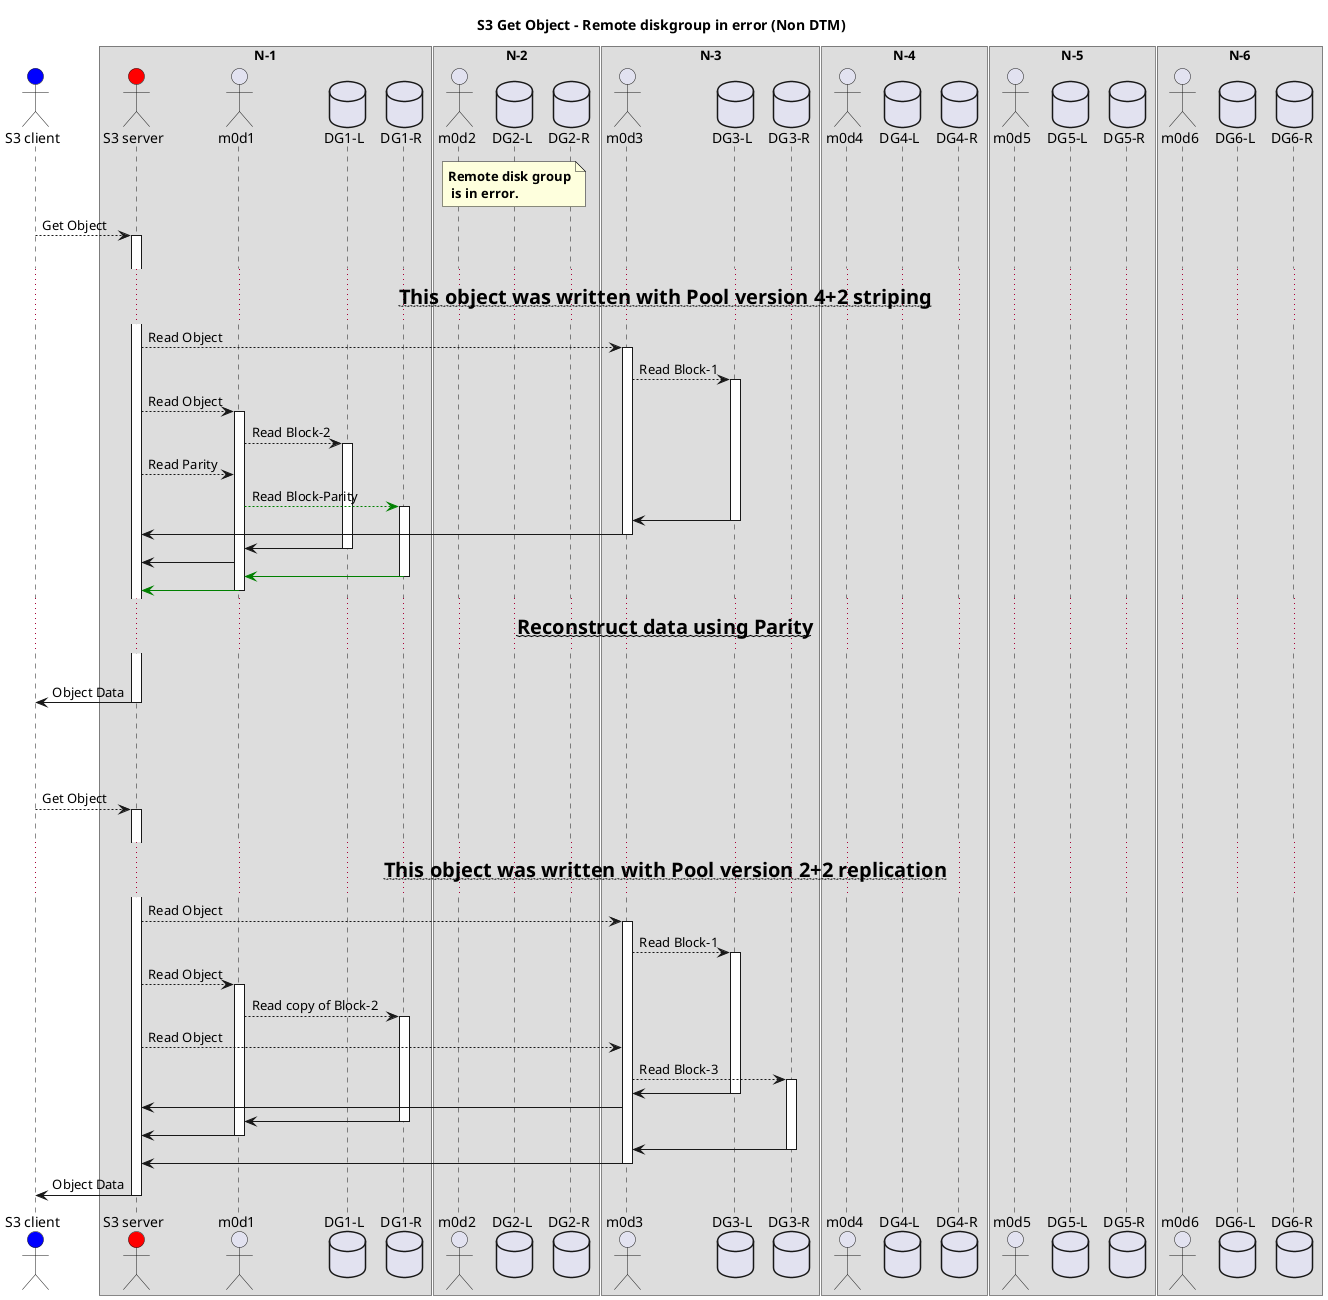 @startuml
title <b>S3 Get Object - Remote diskgroup in error (Non DTM)</b>

actor "S3 client" as S3C #blue
box "N-1"
actor "S3 server" as S3 #red
actor m0d1
database "DG1-L"
database "DG1-R"
endbox

box "N-2"
actor m0d2
database "DG2-L"
database "DG2-R"
endbox

box "N-3"
actor m0d3
database "DG3-L"
database "DG3-R"
endbox

box "N-4"
actor m0d4
database "DG4-L"
database "DG4-R"
endbox

box "N-5"
actor m0d5
database "DG5-L"
database "DG5-R"
endbox

box "N-6"
actor m0d6
database "DG6-L"
database "DG6-R"
endbox

note over "DG2-L": <b>Remote disk group\n<b> is in error.
S3C --> S3 ++: Get Object
|||
... <b>~~<size:20>This object was written with Pool version 4+2 striping~~</b> ...

S3-->m0d3 ++:Read Object

m0d3 --> "DG3-L" ++:Read Block-1

S3-->m0d1 ++:Read Object
m0d1 --> "DG1-L" ++:Read Block-2

S3-->m0d1 :Read Parity
m0d1-[#green]->"DG1-R" ++:Read Block-Parity

"DG3-L" ->  m0d3 --

m0d3->S3 --

"DG1-L" ->  m0d1 --
m0d1->S3

"DG1-R" -[#green]>  m0d1 --
m0d1-[#green]>S3 --

... <b>~~<size:20>Reconstruct data using Parity~~</b> ...

|||

S3C <- S3 --: Object Data
|||
|||
|||

S3C --> S3 ++ : Get Object
|||
... <b>~~<size:20>This object was written with Pool version 2+2 replication~~</b> ...

S3-->m0d3 ++ :Read Object
m0d3 --> "DG3-L" ++ :Read Block-1

S3-->m0d1 ++ :Read Object
m0d1 --> "DG1-R" ++ :Read copy of Block-2

S3-->m0d3 :Read Object
m0d3-->"DG3-R" ++ :Read Block-3

"DG3-L" ->  m0d3 --
m0d3->S3

"DG1-R" ->  m0d1 --
m0d1->S3 --

"DG3-R" ->  m0d3 --
m0d3->S3 --

S3C <- S3 -- : Object Data
@enduml

